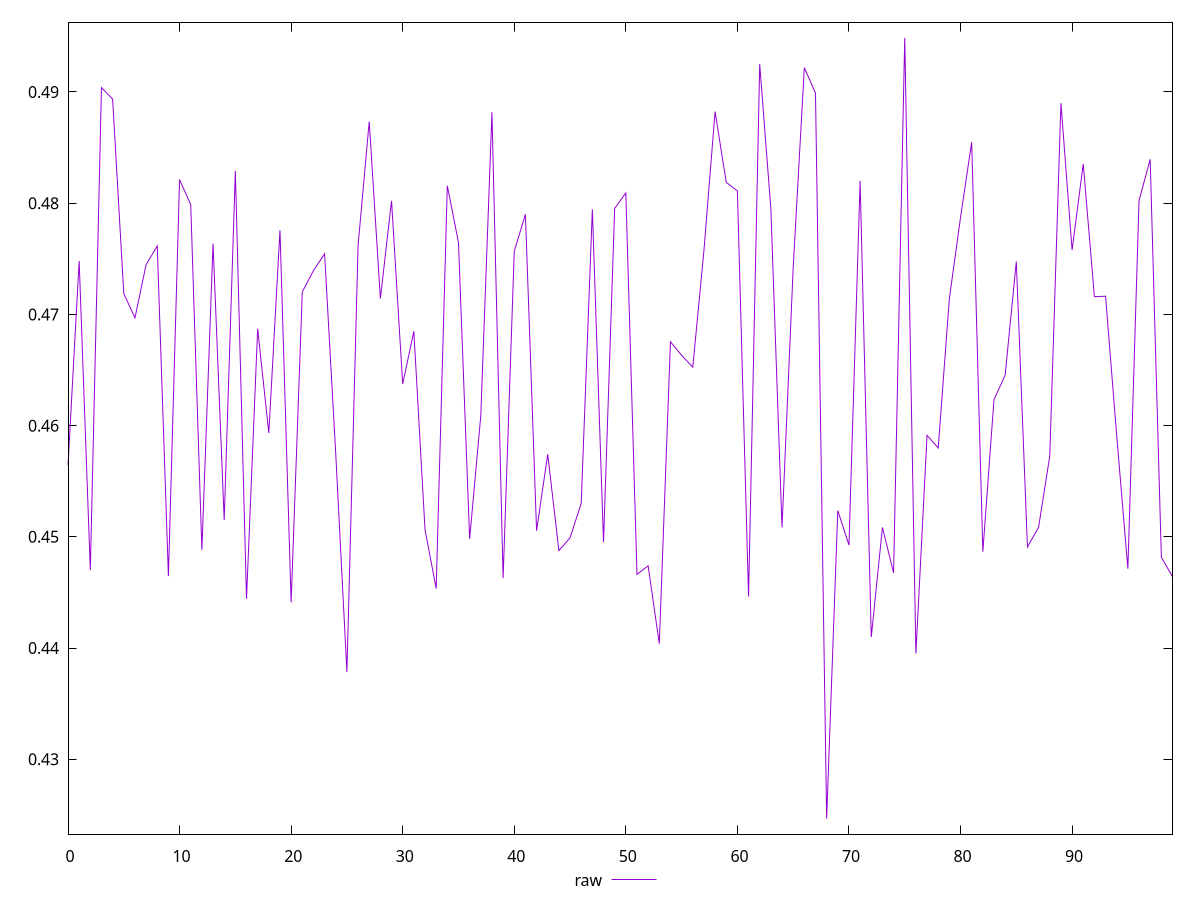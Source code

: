reset

$raw <<EOF
0 0.4564248291987502
1 0.47480125203377455
2 0.4470110697532488
3 0.49039612712077185
4 0.4893484796032615
5 0.47187781787570027
6 0.4696865006968358
7 0.47446617764120125
8 0.47615184658790793
9 0.446471081139723
10 0.4821127824506773
11 0.4798785060099969
12 0.4488298712856412
13 0.47636717667573863
14 0.4515195261206761
15 0.4828952973815429
16 0.444433737272228
17 0.4687007542275286
18 0.4593383477947507
19 0.4775680899691411
20 0.4441031889878855
21 0.47202254754346595
22 0.4739323501138131
23 0.4754483989330038
24 0.45744456077039347
25 0.4378376780920375
26 0.4761884957762288
27 0.48734010948147904
28 0.4714250126017058
29 0.48020576302758267
30 0.46373354876690004
31 0.4684767526679603
32 0.45065562192785075
33 0.445354815742766
34 0.4815628683165262
35 0.47645825373961825
36 0.4498226431165313
37 0.46088485256306394
38 0.4881788508828309
39 0.44628307868333755
40 0.4756829790824317
41 0.4789943033407912
42 0.4505587945864835
43 0.45742594856386
44 0.4487669001176339
45 0.449918895684066
46 0.4530032667246692
47 0.4794478685568837
48 0.4495132476629021
49 0.47952540927090126
50 0.4809186252939252
51 0.446629483622817
52 0.4473931317231932
53 0.4403946562835619
54 0.46753918918637566
55 0.466326044541254
56 0.4652559183002644
57 0.47572809108024217
58 0.48823183863751707
59 0.48187180866203716
60 0.4810952754395352
61 0.4446368839502825
62 0.4924987576101279
63 0.4794959896390544
64 0.45085419594544446
65 0.4741813417321659
66 0.4921759509729294
67 0.48990574687158966
68 0.42467893186738165
69 0.4523630841600444
70 0.4492582074209031
71 0.48199875040199813
72 0.4409965638351176
73 0.4508529661478187
74 0.44676369774165214
75 0.49485741269757066
76 0.4395122852281309
77 0.4591293265333152
78 0.4579846364674362
79 0.47141938561192265
80 0.4787195479202596
81 0.4854816079759187
82 0.4486597458716141
83 0.4623410798106265
84 0.4645355460289789
85 0.4747563138721577
86 0.44909043948838073
87 0.45087292521279243
88 0.4572726610703182
89 0.48899291463399136
90 0.47579016405027535
91 0.4835296062655693
92 0.4715906213150029
93 0.4716373618066813
94 0.4590869771191489
95 0.44713965609412676
96 0.48022209951400846
97 0.48394392613792775
98 0.44816960554415575
99 0.4464201026851372
EOF

set key outside below
set xrange [0:99]
set yrange [0.4232753622507779:0.4962609823141744]
set trange [0.4232753622507779:0.4962609823141744]
set terminal svg size 640, 500 enhanced background rgb 'white'
set output "report_00018_2021-02-10T15-25-16.877Z/meta/pScore/samples/pages/raw/values.svg"

plot $raw title "raw" with line

reset
